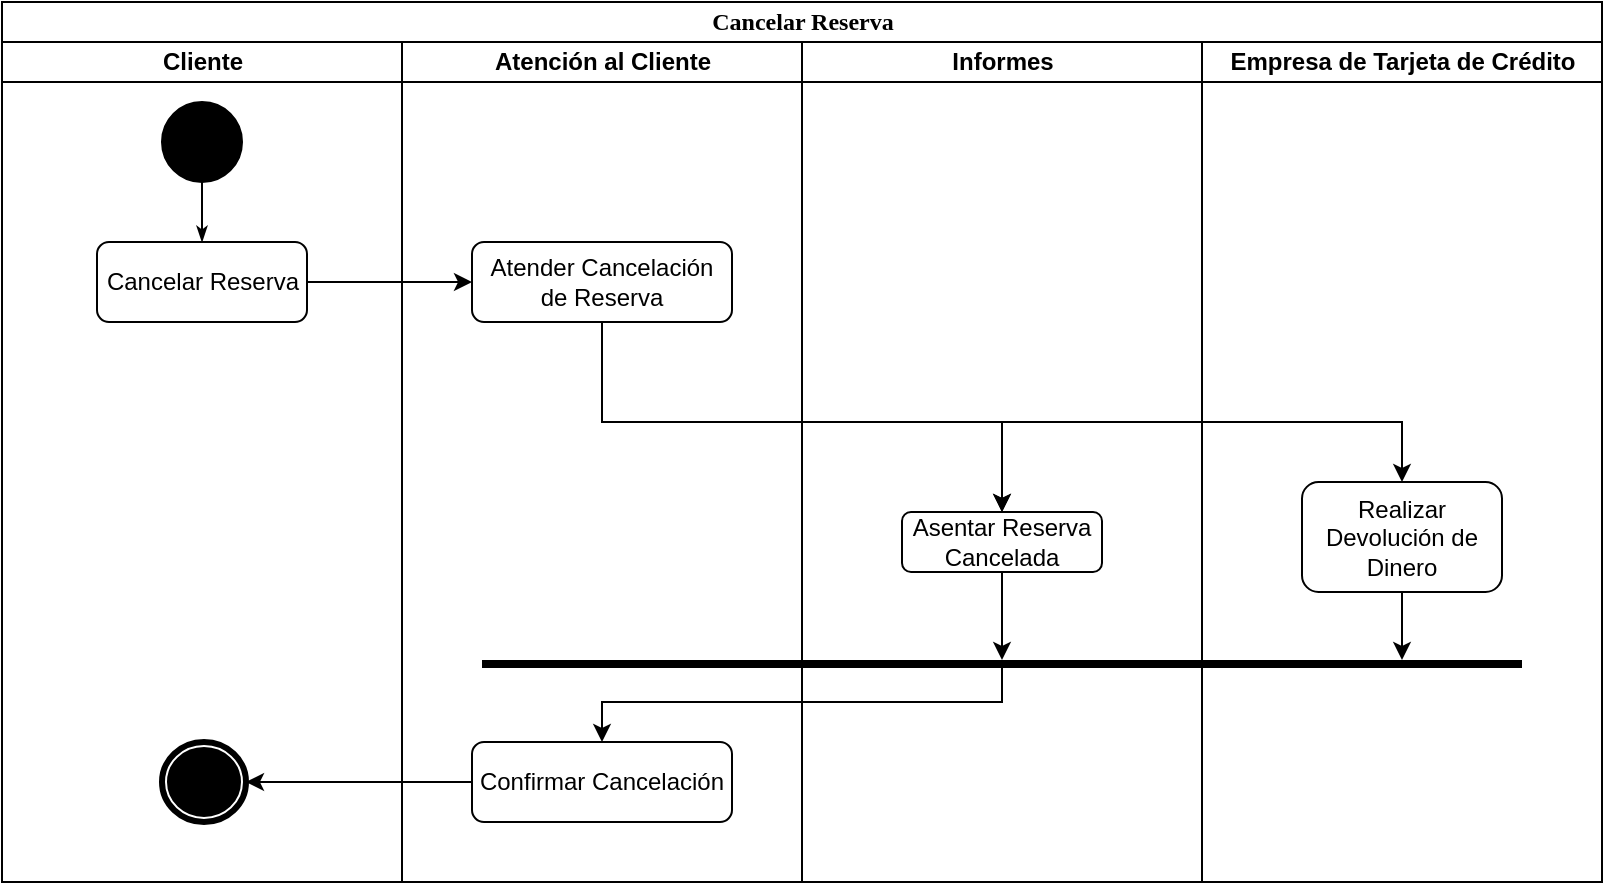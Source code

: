 <mxfile version="13.9.7" type="device"><diagram name="Page-1" id="0783ab3e-0a74-02c8-0abd-f7b4e66b4bec"><mxGraphModel dx="428" dy="530" grid="1" gridSize="10" guides="1" tooltips="1" connect="1" arrows="1" fold="1" page="1" pageScale="1" pageWidth="850" pageHeight="1100" background="#ffffff" math="0" shadow="0"><root><mxCell id="0"/><mxCell id="1" parent="0"/><mxCell id="1c1d494c118603dd-1" value="Cancelar Reserva" style="swimlane;html=1;childLayout=stackLayout;startSize=20;rounded=0;shadow=0;comic=0;labelBackgroundColor=none;strokeWidth=1;fontFamily=Verdana;fontSize=12;align=center;" parent="1" vertex="1"><mxGeometry x="880" y="40" width="800" height="440" as="geometry"/></mxCell><mxCell id="1c1d494c118603dd-2" value="Cliente" style="swimlane;html=1;startSize=20;" parent="1c1d494c118603dd-1" vertex="1"><mxGeometry y="20" width="200" height="420" as="geometry"/></mxCell><mxCell id="8DgMQ97a4LR2qPaZO0sC-1" value="Cancelar Reserva" style="rounded=1;whiteSpace=wrap;html=1;" parent="1c1d494c118603dd-2" vertex="1"><mxGeometry x="47.5" y="100" width="105" height="40" as="geometry"/></mxCell><mxCell id="60571a20871a0731-4" value="" style="ellipse;whiteSpace=wrap;html=1;rounded=0;shadow=0;comic=0;labelBackgroundColor=none;strokeWidth=1;fillColor=#000000;fontFamily=Verdana;fontSize=12;align=center;" parent="1c1d494c118603dd-2" vertex="1"><mxGeometry x="80" y="30" width="40" height="40" as="geometry"/></mxCell><mxCell id="1c1d494c118603dd-27" style="edgeStyle=orthogonalEdgeStyle;rounded=0;html=1;labelBackgroundColor=none;startArrow=none;startFill=0;startSize=5;endArrow=classicThin;endFill=1;endSize=5;jettySize=auto;orthogonalLoop=1;strokeWidth=1;fontFamily=Verdana;fontSize=12" parent="1c1d494c118603dd-2" source="60571a20871a0731-4" edge="1"><mxGeometry relative="1" as="geometry"><mxPoint x="100" y="100" as="targetPoint"/></mxGeometry></mxCell><mxCell id="8DgMQ97a4LR2qPaZO0sC-10" value="" style="ellipse;html=1;shape=endState;fillColor=#000000;strokeWidth=3;" parent="1c1d494c118603dd-2" vertex="1"><mxGeometry x="80" y="350" width="42" height="40" as="geometry"/></mxCell><mxCell id="1c1d494c118603dd-3" value="Atención al Cliente" style="swimlane;html=1;startSize=20;" parent="1c1d494c118603dd-1" vertex="1"><mxGeometry x="200" y="20" width="200" height="420" as="geometry"/></mxCell><mxCell id="8DgMQ97a4LR2qPaZO0sC-2" value="Atender Cancelación de Reserva" style="whiteSpace=wrap;html=1;rounded=1;" parent="1c1d494c118603dd-3" vertex="1"><mxGeometry x="35" y="100" width="130" height="40" as="geometry"/></mxCell><mxCell id="nZNbD4Heho0-w4gB5Fu4-5" value="Confirmar Cancelación" style="whiteSpace=wrap;html=1;rounded=1;" parent="1c1d494c118603dd-3" vertex="1"><mxGeometry x="35" y="350" width="130" height="40" as="geometry"/></mxCell><mxCell id="1c1d494c118603dd-4" value="Informes" style="swimlane;html=1;startSize=20;" parent="1c1d494c118603dd-1" vertex="1"><mxGeometry x="400" y="20" width="200" height="420" as="geometry"/></mxCell><mxCell id="1c1d494c118603dd-43" style="edgeStyle=none;rounded=0;html=1;labelBackgroundColor=none;startArrow=none;startFill=0;startSize=5;endArrow=classicThin;endFill=1;endSize=5;jettySize=auto;orthogonalLoop=1;strokeWidth=1;fontFamily=Verdana;fontSize=12" parent="1c1d494c118603dd-4" edge="1"><mxGeometry relative="1" as="geometry"><mxPoint x="30" y="640" as="sourcePoint"/></mxGeometry></mxCell><mxCell id="1c1d494c118603dd-44" style="edgeStyle=none;rounded=0;html=1;labelBackgroundColor=none;startArrow=none;startFill=0;startSize=5;endArrow=classicThin;endFill=1;endSize=5;jettySize=auto;orthogonalLoop=1;strokeWidth=1;fontFamily=Verdana;fontSize=12" parent="1c1d494c118603dd-4" edge="1"><mxGeometry relative="1" as="geometry"><mxPoint x="120" y="700" as="sourcePoint"/></mxGeometry></mxCell><mxCell id="1c1d494c118603dd-45" style="edgeStyle=none;rounded=0;html=1;labelBackgroundColor=none;startArrow=none;startFill=0;startSize=5;endArrow=classicThin;endFill=1;endSize=5;jettySize=auto;orthogonalLoop=1;strokeWidth=1;fontFamily=Verdana;fontSize=12" parent="1c1d494c118603dd-4" edge="1"><mxGeometry relative="1" as="geometry"><mxPoint x="120" y="880" as="targetPoint"/></mxGeometry></mxCell><mxCell id="1c1d494c118603dd-56" style="edgeStyle=none;rounded=0;html=1;dashed=1;labelBackgroundColor=none;startArrow=none;startFill=0;startSize=5;endArrow=oval;endFill=0;endSize=5;jettySize=auto;orthogonalLoop=1;strokeWidth=1;fontFamily=Verdana;fontSize=12" parent="1c1d494c118603dd-4" edge="1"><mxGeometry relative="1" as="geometry"><mxPoint x="156.964" y="640" as="sourcePoint"/></mxGeometry></mxCell><mxCell id="1c1d494c118603dd-57" style="edgeStyle=none;rounded=0;html=1;dashed=1;labelBackgroundColor=none;startArrow=none;startFill=0;startSize=5;endArrow=oval;endFill=0;endSize=5;jettySize=auto;orthogonalLoop=1;strokeWidth=1;fontFamily=Verdana;fontSize=12" parent="1c1d494c118603dd-4" edge="1"><mxGeometry relative="1" as="geometry"><mxPoint x="35" y="623.028" as="targetPoint"/></mxGeometry></mxCell><mxCell id="1c1d494c118603dd-58" style="edgeStyle=none;rounded=0;html=1;dashed=1;labelBackgroundColor=none;startArrow=none;startFill=0;startSize=5;endArrow=oval;endFill=0;endSize=5;jettySize=auto;orthogonalLoop=1;strokeWidth=1;fontFamily=Verdana;fontSize=12" parent="1c1d494c118603dd-4" edge="1"><mxGeometry relative="1" as="geometry"><mxPoint x="169.6" y="785" as="sourcePoint"/></mxGeometry></mxCell><mxCell id="8DgMQ97a4LR2qPaZO0sC-26" value="Asentar Reserva Cancelada" style="rounded=1;whiteSpace=wrap;html=1;" parent="1c1d494c118603dd-4" vertex="1"><mxGeometry x="50" y="235" width="100" height="30" as="geometry"/></mxCell><mxCell id="8DgMQ97a4LR2qPaZO0sC-3" value="" style="edgeStyle=orthogonalEdgeStyle;rounded=0;orthogonalLoop=1;jettySize=auto;html=1;" parent="1c1d494c118603dd-1" source="8DgMQ97a4LR2qPaZO0sC-1" target="8DgMQ97a4LR2qPaZO0sC-2" edge="1"><mxGeometry relative="1" as="geometry"/></mxCell><mxCell id="nZNbD4Heho0-w4gB5Fu4-3" style="edgeStyle=orthogonalEdgeStyle;rounded=0;orthogonalLoop=1;jettySize=auto;html=1;exitX=0.5;exitY=1;exitDx=0;exitDy=0;entryX=0.5;entryY=0;entryDx=0;entryDy=0;" parent="1c1d494c118603dd-1" source="8DgMQ97a4LR2qPaZO0sC-2" target="8DgMQ97a4LR2qPaZO0sC-26" edge="1"><mxGeometry relative="1" as="geometry"><Array as="points"><mxPoint x="300" y="210"/><mxPoint x="500" y="210"/></Array></mxGeometry></mxCell><mxCell id="nZNbD4Heho0-w4gB5Fu4-2" style="edgeStyle=orthogonalEdgeStyle;rounded=0;orthogonalLoop=1;jettySize=auto;html=1;exitX=0.5;exitY=1;exitDx=0;exitDy=0;entryX=0.5;entryY=0;entryDx=0;entryDy=0;" parent="1c1d494c118603dd-1" source="8DgMQ97a4LR2qPaZO0sC-2" target="8DgMQ97a4LR2qPaZO0sC-29" edge="1"><mxGeometry relative="1" as="geometry"><Array as="points"><mxPoint x="300" y="210"/><mxPoint x="700" y="210"/></Array></mxGeometry></mxCell><mxCell id="8DgMQ97a4LR2qPaZO0sC-12" value="Empresa de Tarjeta de Crédito" style="swimlane;html=1;startSize=20;" parent="1c1d494c118603dd-1" vertex="1"><mxGeometry x="600" y="20" width="200" height="420" as="geometry"/></mxCell><mxCell id="8DgMQ97a4LR2qPaZO0sC-13" style="edgeStyle=none;rounded=0;html=1;labelBackgroundColor=none;startArrow=none;startFill=0;startSize=5;endArrow=classicThin;endFill=1;endSize=5;jettySize=auto;orthogonalLoop=1;strokeWidth=1;fontFamily=Verdana;fontSize=12" parent="8DgMQ97a4LR2qPaZO0sC-12" edge="1"><mxGeometry relative="1" as="geometry"><mxPoint x="30" y="640" as="sourcePoint"/></mxGeometry></mxCell><mxCell id="8DgMQ97a4LR2qPaZO0sC-14" style="edgeStyle=none;rounded=0;html=1;labelBackgroundColor=none;startArrow=none;startFill=0;startSize=5;endArrow=classicThin;endFill=1;endSize=5;jettySize=auto;orthogonalLoop=1;strokeWidth=1;fontFamily=Verdana;fontSize=12" parent="8DgMQ97a4LR2qPaZO0sC-12" edge="1"><mxGeometry relative="1" as="geometry"><mxPoint x="120" y="700" as="sourcePoint"/></mxGeometry></mxCell><mxCell id="8DgMQ97a4LR2qPaZO0sC-15" style="edgeStyle=none;rounded=0;html=1;labelBackgroundColor=none;startArrow=none;startFill=0;startSize=5;endArrow=classicThin;endFill=1;endSize=5;jettySize=auto;orthogonalLoop=1;strokeWidth=1;fontFamily=Verdana;fontSize=12" parent="8DgMQ97a4LR2qPaZO0sC-12" edge="1"><mxGeometry relative="1" as="geometry"><mxPoint x="120" y="880" as="targetPoint"/></mxGeometry></mxCell><mxCell id="8DgMQ97a4LR2qPaZO0sC-16" style="edgeStyle=none;rounded=0;html=1;dashed=1;labelBackgroundColor=none;startArrow=none;startFill=0;startSize=5;endArrow=oval;endFill=0;endSize=5;jettySize=auto;orthogonalLoop=1;strokeWidth=1;fontFamily=Verdana;fontSize=12" parent="8DgMQ97a4LR2qPaZO0sC-12" edge="1"><mxGeometry relative="1" as="geometry"><mxPoint x="156.964" y="640" as="sourcePoint"/></mxGeometry></mxCell><mxCell id="8DgMQ97a4LR2qPaZO0sC-17" style="edgeStyle=none;rounded=0;html=1;dashed=1;labelBackgroundColor=none;startArrow=none;startFill=0;startSize=5;endArrow=oval;endFill=0;endSize=5;jettySize=auto;orthogonalLoop=1;strokeWidth=1;fontFamily=Verdana;fontSize=12" parent="8DgMQ97a4LR2qPaZO0sC-12" edge="1"><mxGeometry relative="1" as="geometry"><mxPoint x="35" y="623.028" as="targetPoint"/></mxGeometry></mxCell><mxCell id="8DgMQ97a4LR2qPaZO0sC-18" style="edgeStyle=none;rounded=0;html=1;dashed=1;labelBackgroundColor=none;startArrow=none;startFill=0;startSize=5;endArrow=oval;endFill=0;endSize=5;jettySize=auto;orthogonalLoop=1;strokeWidth=1;fontFamily=Verdana;fontSize=12" parent="8DgMQ97a4LR2qPaZO0sC-12" edge="1"><mxGeometry relative="1" as="geometry"><mxPoint x="169.6" y="785" as="sourcePoint"/></mxGeometry></mxCell><mxCell id="8DgMQ97a4LR2qPaZO0sC-29" value="Realizar Devolución de Dinero" style="rounded=1;whiteSpace=wrap;html=1;" parent="8DgMQ97a4LR2qPaZO0sC-12" vertex="1"><mxGeometry x="50" y="220" width="100" height="55" as="geometry"/></mxCell><mxCell id="nZNbD4Heho0-w4gB5Fu4-1" value="" style="line;strokeWidth=4;html=1;perimeter=backbonePerimeter;points=[];outlineConnect=0;" parent="8DgMQ97a4LR2qPaZO0sC-12" vertex="1"><mxGeometry x="-360" y="306" width="520" height="10" as="geometry"/></mxCell><mxCell id="8DgMQ97a4LR2qPaZO0sC-36" style="edgeStyle=orthogonalEdgeStyle;rounded=0;orthogonalLoop=1;jettySize=auto;html=1;" parent="1c1d494c118603dd-1" source="8DgMQ97a4LR2qPaZO0sC-26" target="nZNbD4Heho0-w4gB5Fu4-1" edge="1"><mxGeometry relative="1" as="geometry"><mxPoint x="525" y="330" as="targetPoint"/></mxGeometry></mxCell><mxCell id="nZNbD4Heho0-w4gB5Fu4-6" style="edgeStyle=orthogonalEdgeStyle;rounded=0;orthogonalLoop=1;jettySize=auto;html=1;endArrow=none;endFill=0;startArrow=classic;startFill=1;" parent="1c1d494c118603dd-1" source="nZNbD4Heho0-w4gB5Fu4-5" target="nZNbD4Heho0-w4gB5Fu4-1" edge="1"><mxGeometry relative="1" as="geometry"><mxPoint x="350" y="333" as="targetPoint"/><Array as="points"><mxPoint x="300" y="350"/><mxPoint x="500" y="350"/></Array></mxGeometry></mxCell><mxCell id="DlWJYnmNFKJppPRGXedi-2" style="edgeStyle=orthogonalEdgeStyle;rounded=0;orthogonalLoop=1;jettySize=auto;html=1;exitX=0.5;exitY=1;exitDx=0;exitDy=0;entryX=0.5;entryY=0;entryDx=0;entryDy=0;" edge="1" parent="1c1d494c118603dd-1" source="8DgMQ97a4LR2qPaZO0sC-2" target="8DgMQ97a4LR2qPaZO0sC-26"><mxGeometry relative="1" as="geometry"><mxPoint x="1180" y="200" as="sourcePoint"/><mxPoint x="1380" y="295" as="targetPoint"/><Array as="points"><mxPoint x="300" y="210"/><mxPoint x="500" y="210"/></Array></mxGeometry></mxCell><mxCell id="DlWJYnmNFKJppPRGXedi-5" style="edgeStyle=orthogonalEdgeStyle;rounded=0;orthogonalLoop=1;jettySize=auto;html=1;" edge="1" parent="1c1d494c118603dd-1" source="nZNbD4Heho0-w4gB5Fu4-5" target="8DgMQ97a4LR2qPaZO0sC-10"><mxGeometry relative="1" as="geometry"/></mxCell><mxCell id="DlWJYnmNFKJppPRGXedi-3" style="edgeStyle=orthogonalEdgeStyle;rounded=0;orthogonalLoop=1;jettySize=auto;html=1;exitX=0.5;exitY=1;exitDx=0;exitDy=0;" edge="1" parent="1" source="8DgMQ97a4LR2qPaZO0sC-29"><mxGeometry relative="1" as="geometry"><mxPoint x="1580" y="369" as="targetPoint"/><mxPoint x="1580" y="347" as="sourcePoint"/></mxGeometry></mxCell></root></mxGraphModel></diagram></mxfile>